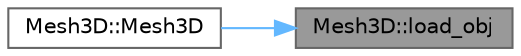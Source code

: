 digraph "Mesh3D::load_obj"
{
 // LATEX_PDF_SIZE
  bgcolor="transparent";
  edge [fontname=Helvetica,fontsize=10,labelfontname=Helvetica,labelfontsize=10];
  node [fontname=Helvetica,fontsize=10,shape=box,height=0.2,width=0.4];
  rankdir="RL";
  Node1 [id="Node000001",label="Mesh3D::load_obj",height=0.2,width=0.4,color="gray40", fillcolor="grey60", style="filled", fontcolor="black",tooltip="Load data of the mesh from an OBJ Wavefront file."];
  Node1 -> Node2 [id="edge1_Node000001_Node000002",dir="back",color="steelblue1",style="solid",tooltip=" "];
  Node2 [id="Node000002",label="Mesh3D::Mesh3D",height=0.2,width=0.4,color="grey40", fillcolor="white", style="filled",URL="$classMesh3D.html#ade933c1bff0263ae0cae0d1661b7e834",tooltip="Constructor with two parameters."];
}
